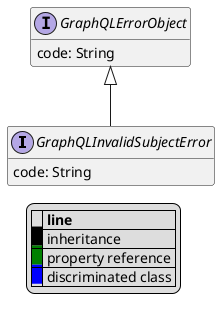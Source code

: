 @startuml

hide empty fields
hide empty methods
legend
|= |= line |
|<back:black>   </back>| inheritance |
|<back:green>   </back>| property reference |
|<back:blue>   </back>| discriminated class |
endlegend
interface GraphQLInvalidSubjectError [[GraphQLInvalidSubjectError.svg]] extends GraphQLErrorObject {
    code: String
}
interface GraphQLErrorObject [[GraphQLErrorObject.svg]]  {
    code: String
}





@enduml
